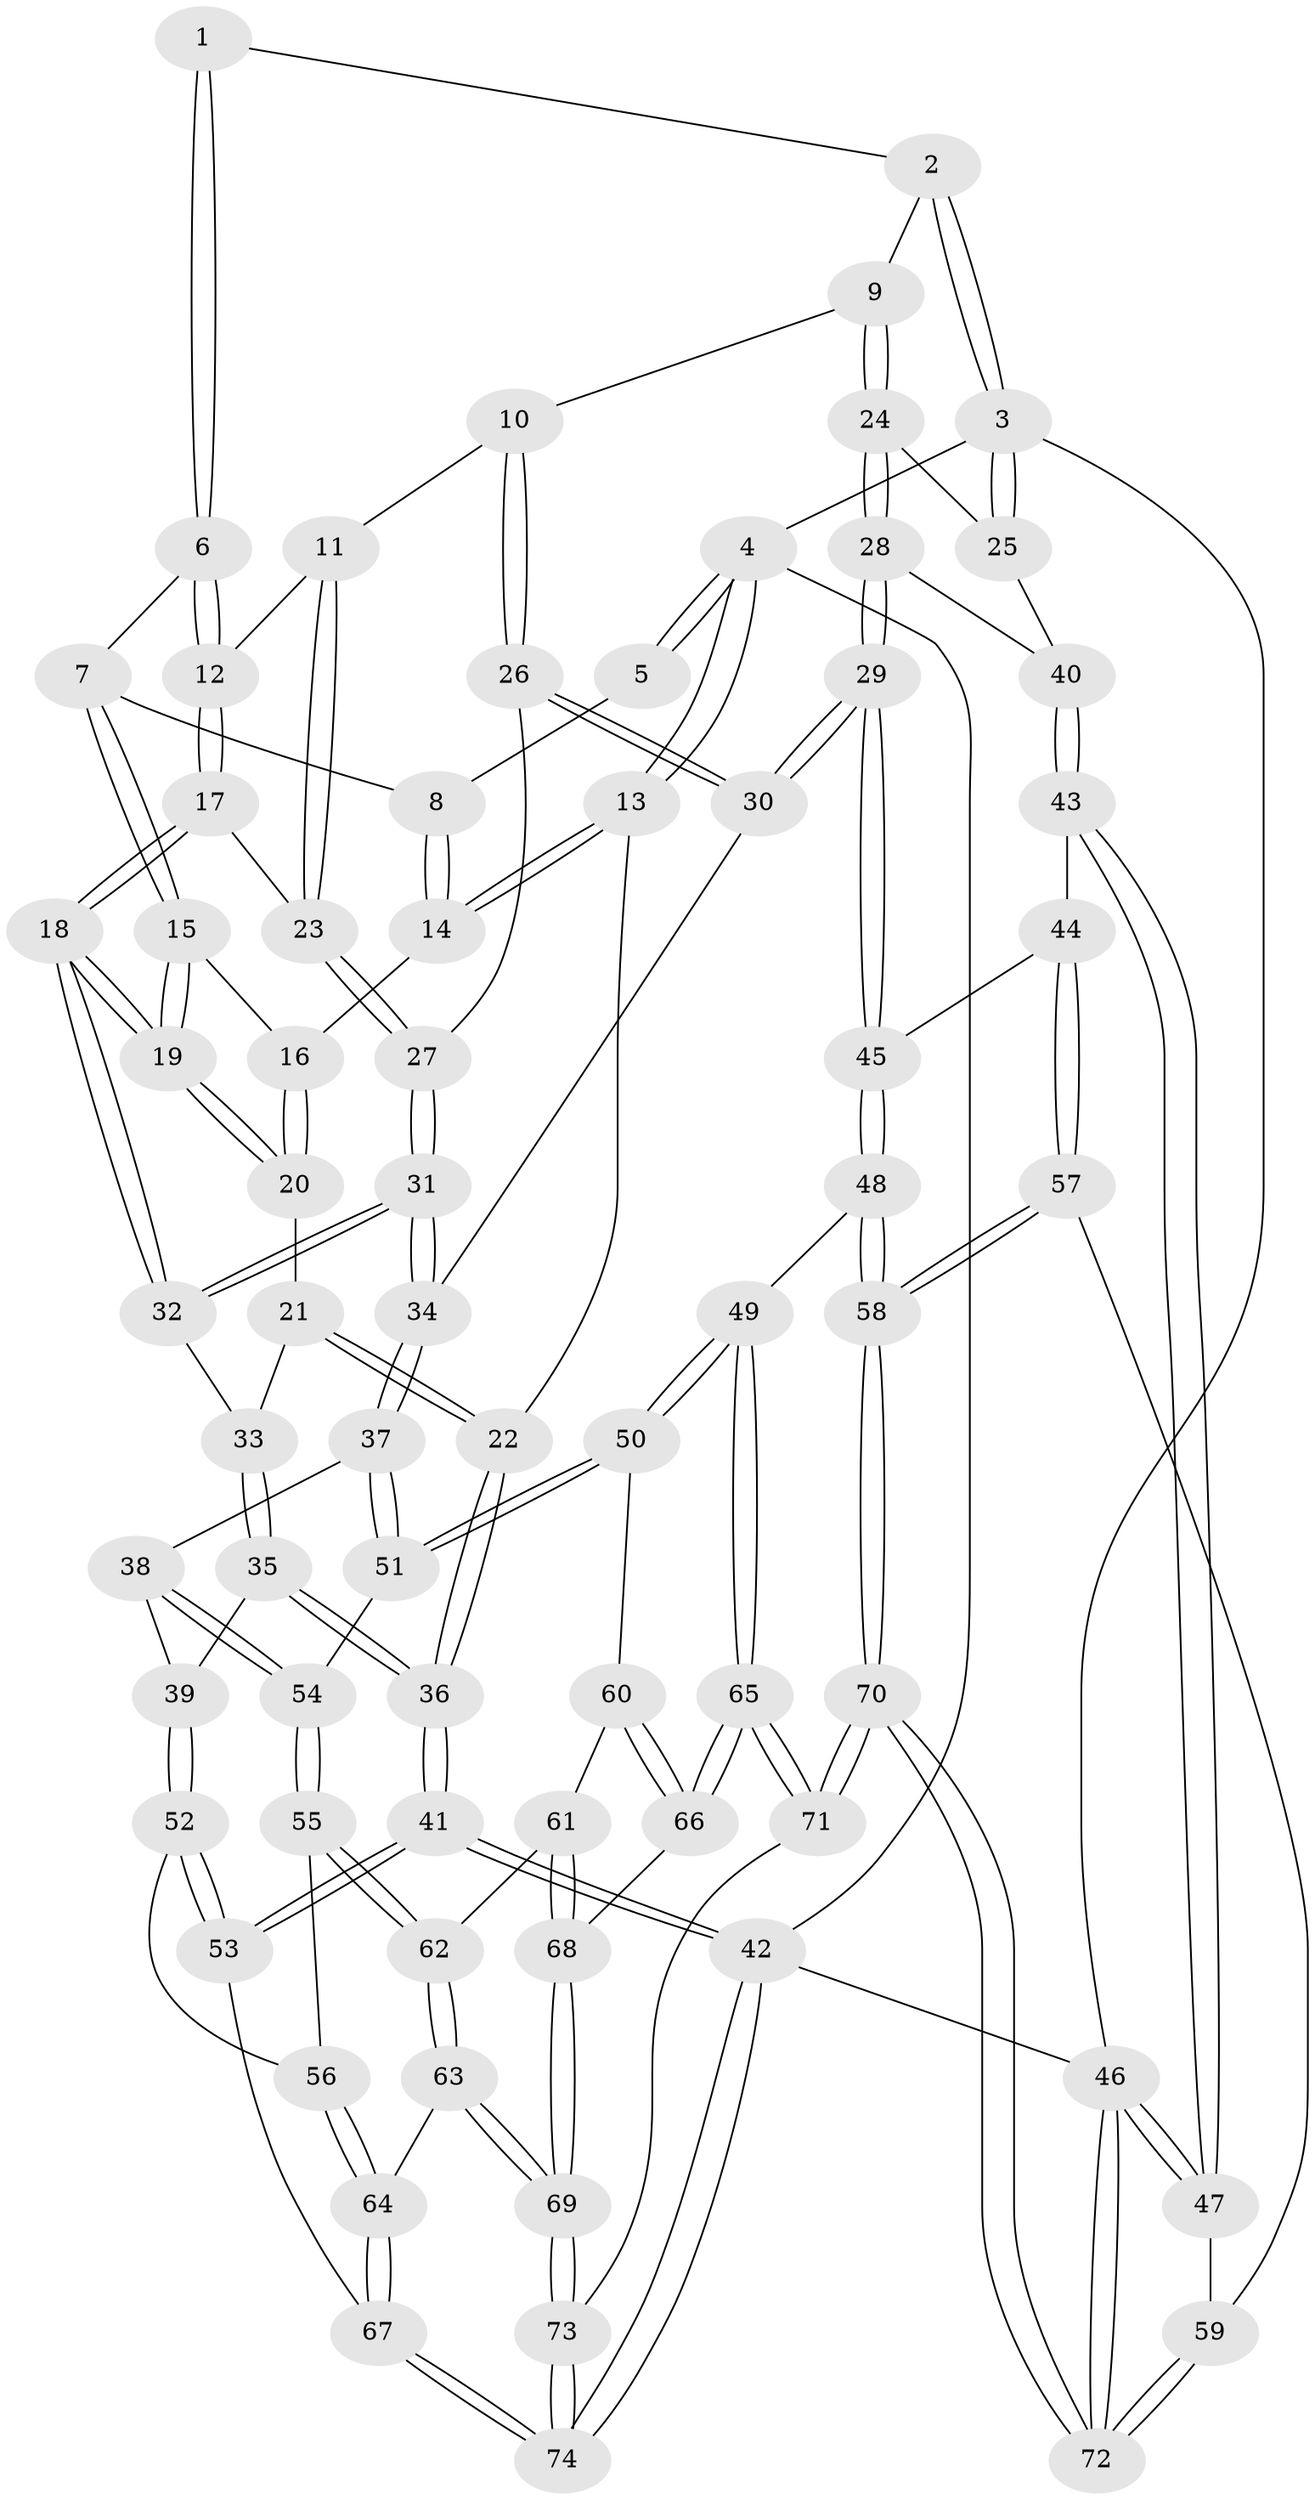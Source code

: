 // coarse degree distribution, {4: 0.1891891891891892, 3: 0.21621621621621623, 5: 0.35135135135135137, 6: 0.16216216216216217, 8: 0.02702702702702703, 2: 0.02702702702702703, 7: 0.02702702702702703}
// Generated by graph-tools (version 1.1) at 2025/06/03/04/25 22:06:42]
// undirected, 74 vertices, 182 edges
graph export_dot {
graph [start="1"]
  node [color=gray90,style=filled];
  1 [pos="+0.30111708705479234+0"];
  2 [pos="+0.5577244703009033+0"];
  3 [pos="+1+0"];
  4 [pos="+0+0"];
  5 [pos="+0.13898361025386322+0"];
  6 [pos="+0.28620461079302384+0"];
  7 [pos="+0.12087003821401293+0.09078744985967079"];
  8 [pos="+0.07578340842409335+0.0743839786277678"];
  9 [pos="+0.6014114873240768+0.07837960444558276"];
  10 [pos="+0.5904032142662877+0.09024411254422432"];
  11 [pos="+0.5603042942650254+0.11054615257071942"];
  12 [pos="+0.2947553973426815+0.08155578869763422"];
  13 [pos="+0+0.14107304334597545"];
  14 [pos="+0.06084256416241061+0.08366310847213512"];
  15 [pos="+0.17637843880356752+0.19752795913855234"];
  16 [pos="+0.06995655772190111+0.11786902822929379"];
  17 [pos="+0.28897455084669477+0.16290855507434476"];
  18 [pos="+0.21772792618987102+0.24601283611491143"];
  19 [pos="+0.20138370161320113+0.2383096118586027"];
  20 [pos="+0.07416919586485986+0.22109220613388877"];
  21 [pos="+0+0.23493900709981602"];
  22 [pos="+0+0.17447757574778086"];
  23 [pos="+0.4496206995419179+0.21014722445129702"];
  24 [pos="+0.7764231622878188+0.19287659750025704"];
  25 [pos="+1+0"];
  26 [pos="+0.5706661242024199+0.3739198583029557"];
  27 [pos="+0.46333760806977653+0.30428158793075566"];
  28 [pos="+0.7426720241565881+0.3671198817917792"];
  29 [pos="+0.6665543177530332+0.4760407642620967"];
  30 [pos="+0.6463613493988798+0.4649897589434442"];
  31 [pos="+0.31693607555337966+0.3898595658900908"];
  32 [pos="+0.22206932444535118+0.29481116288901243"];
  33 [pos="+0.10505986010641942+0.4011292639799065"];
  34 [pos="+0.3350275882986076+0.48172592764194866"];
  35 [pos="+0.07913449677248255+0.4540500101472857"];
  36 [pos="+0+0.5122438107352427"];
  37 [pos="+0.28826907691046244+0.5913374104789717"];
  38 [pos="+0.22706196054583014+0.592742743092658"];
  39 [pos="+0.19158320327129807+0.5886248094725071"];
  40 [pos="+1+0.39397930760903543"];
  41 [pos="+0+0.7674950481590782"];
  42 [pos="+0+1"];
  43 [pos="+1+0.6103936031645744"];
  44 [pos="+0.9367386236495799+0.6156898102528253"];
  45 [pos="+0.6888088250215948+0.5671796447492347"];
  46 [pos="+1+1"];
  47 [pos="+1+0.7432737862759383"];
  48 [pos="+0.6097319646636437+0.7150717361527639"];
  49 [pos="+0.5503263458402434+0.7377641272765894"];
  50 [pos="+0.39580059110299887+0.7219098222059823"];
  51 [pos="+0.370676502188876+0.6994254682537657"];
  52 [pos="+0+0.7351095754774992"];
  53 [pos="+0+0.7662017696409729"];
  54 [pos="+0.17250444033698253+0.7922639128776148"];
  55 [pos="+0.15838839950287392+0.8060594832315437"];
  56 [pos="+0.07738229373275994+0.7751864625275003"];
  57 [pos="+0.8231774778463943+0.8724237091750836"];
  58 [pos="+0.7232643978221044+0.8564473069382389"];
  59 [pos="+0.8237384717637902+0.8727373857569166"];
  60 [pos="+0.38519161281442515+0.7412550634251661"];
  61 [pos="+0.2624083044902341+0.8625783837189763"];
  62 [pos="+0.1883494551361193+0.8562814891875967"];
  63 [pos="+0.17655755802448891+0.8809978329866456"];
  64 [pos="+0.12170623404579912+0.9311722239434105"];
  65 [pos="+0.4766416316253778+1"];
  66 [pos="+0.3708871735496162+0.9133641314811435"];
  67 [pos="+0.11903330725058384+0.9346087153336909"];
  68 [pos="+0.283396056434923+0.9328618487516404"];
  69 [pos="+0.2565070983839735+1"];
  70 [pos="+0.6223587775968142+1"];
  71 [pos="+0.4838974569394352+1"];
  72 [pos="+1+1"];
  73 [pos="+0.24547311679949+1"];
  74 [pos="+0.13524670002388445+1"];
  1 -- 2;
  1 -- 6;
  1 -- 6;
  2 -- 3;
  2 -- 3;
  2 -- 9;
  3 -- 4;
  3 -- 25;
  3 -- 25;
  3 -- 46;
  4 -- 5;
  4 -- 5;
  4 -- 13;
  4 -- 13;
  4 -- 42;
  5 -- 8;
  6 -- 7;
  6 -- 12;
  6 -- 12;
  7 -- 8;
  7 -- 15;
  7 -- 15;
  8 -- 14;
  8 -- 14;
  9 -- 10;
  9 -- 24;
  9 -- 24;
  10 -- 11;
  10 -- 26;
  10 -- 26;
  11 -- 12;
  11 -- 23;
  11 -- 23;
  12 -- 17;
  12 -- 17;
  13 -- 14;
  13 -- 14;
  13 -- 22;
  14 -- 16;
  15 -- 16;
  15 -- 19;
  15 -- 19;
  16 -- 20;
  16 -- 20;
  17 -- 18;
  17 -- 18;
  17 -- 23;
  18 -- 19;
  18 -- 19;
  18 -- 32;
  18 -- 32;
  19 -- 20;
  19 -- 20;
  20 -- 21;
  21 -- 22;
  21 -- 22;
  21 -- 33;
  22 -- 36;
  22 -- 36;
  23 -- 27;
  23 -- 27;
  24 -- 25;
  24 -- 28;
  24 -- 28;
  25 -- 40;
  26 -- 27;
  26 -- 30;
  26 -- 30;
  27 -- 31;
  27 -- 31;
  28 -- 29;
  28 -- 29;
  28 -- 40;
  29 -- 30;
  29 -- 30;
  29 -- 45;
  29 -- 45;
  30 -- 34;
  31 -- 32;
  31 -- 32;
  31 -- 34;
  31 -- 34;
  32 -- 33;
  33 -- 35;
  33 -- 35;
  34 -- 37;
  34 -- 37;
  35 -- 36;
  35 -- 36;
  35 -- 39;
  36 -- 41;
  36 -- 41;
  37 -- 38;
  37 -- 51;
  37 -- 51;
  38 -- 39;
  38 -- 54;
  38 -- 54;
  39 -- 52;
  39 -- 52;
  40 -- 43;
  40 -- 43;
  41 -- 42;
  41 -- 42;
  41 -- 53;
  41 -- 53;
  42 -- 74;
  42 -- 74;
  42 -- 46;
  43 -- 44;
  43 -- 47;
  43 -- 47;
  44 -- 45;
  44 -- 57;
  44 -- 57;
  45 -- 48;
  45 -- 48;
  46 -- 47;
  46 -- 47;
  46 -- 72;
  46 -- 72;
  47 -- 59;
  48 -- 49;
  48 -- 58;
  48 -- 58;
  49 -- 50;
  49 -- 50;
  49 -- 65;
  49 -- 65;
  50 -- 51;
  50 -- 51;
  50 -- 60;
  51 -- 54;
  52 -- 53;
  52 -- 53;
  52 -- 56;
  53 -- 67;
  54 -- 55;
  54 -- 55;
  55 -- 56;
  55 -- 62;
  55 -- 62;
  56 -- 64;
  56 -- 64;
  57 -- 58;
  57 -- 58;
  57 -- 59;
  58 -- 70;
  58 -- 70;
  59 -- 72;
  59 -- 72;
  60 -- 61;
  60 -- 66;
  60 -- 66;
  61 -- 62;
  61 -- 68;
  61 -- 68;
  62 -- 63;
  62 -- 63;
  63 -- 64;
  63 -- 69;
  63 -- 69;
  64 -- 67;
  64 -- 67;
  65 -- 66;
  65 -- 66;
  65 -- 71;
  65 -- 71;
  66 -- 68;
  67 -- 74;
  67 -- 74;
  68 -- 69;
  68 -- 69;
  69 -- 73;
  69 -- 73;
  70 -- 71;
  70 -- 71;
  70 -- 72;
  70 -- 72;
  71 -- 73;
  73 -- 74;
  73 -- 74;
}
